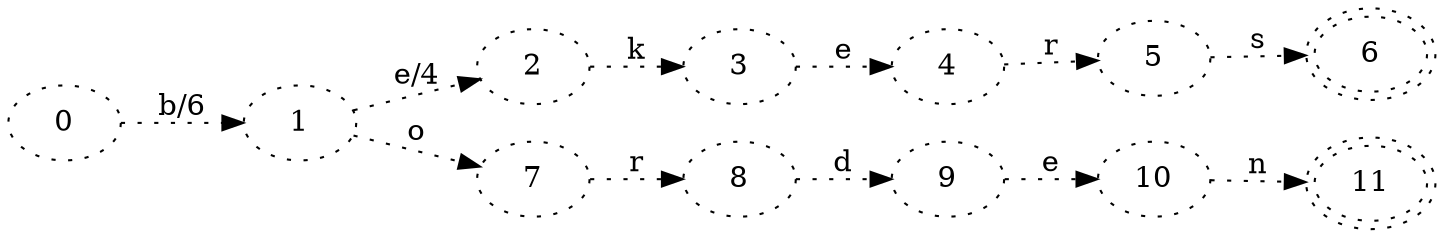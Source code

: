 digraph automaton {
  labelloc="l";
  labeljust="l";
  rankdir="LR";

  0 -> 1 [label="b/6",style="dotted"];
  1 -> 2 [label="e/4",style="dotted"];
  2 -> 3 [label="k",style="dotted"];
  3 -> 4 [label="e",style="dotted"];
  4 -> 5 [label="r",style="dotted"];
  5 -> 6 [label="s",style="dotted"];

  1 -> 7 [label="o",style="dotted"];
  7 -> 8 [label="r",style="dotted"];
  8 -> 9 [label="d",style="dotted"];
  9 -> 10 [label="e",style="dotted"];
  10 -> 11 [label="n",style="dotted"];

  0,1,2,3,4,5,6,7,8,9,10,11 [style="dotted"];
  6,11 [peripheries=2];
}
